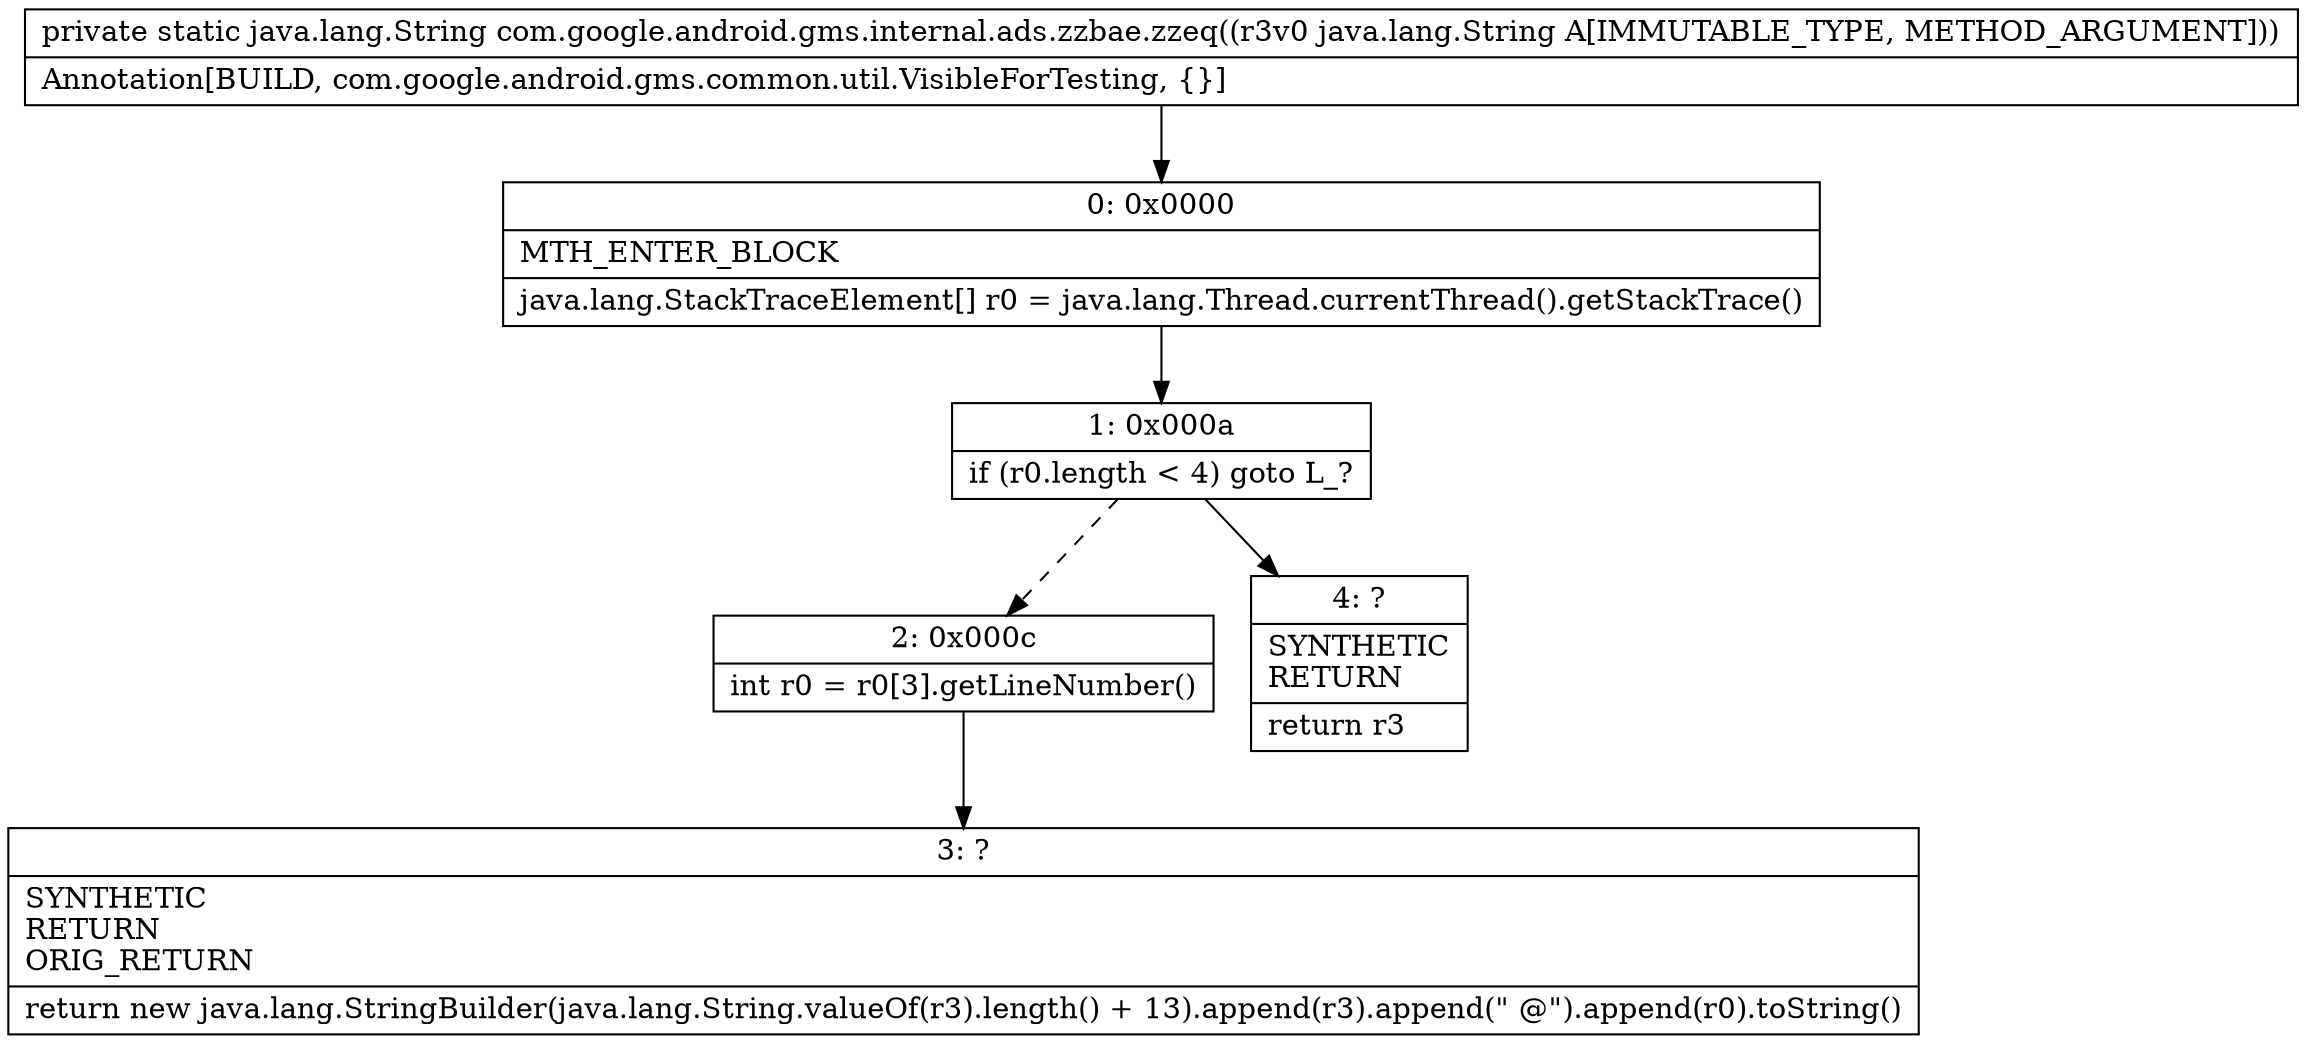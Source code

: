 digraph "CFG forcom.google.android.gms.internal.ads.zzbae.zzeq(Ljava\/lang\/String;)Ljava\/lang\/String;" {
Node_0 [shape=record,label="{0\:\ 0x0000|MTH_ENTER_BLOCK\l|java.lang.StackTraceElement[] r0 = java.lang.Thread.currentThread().getStackTrace()\l}"];
Node_1 [shape=record,label="{1\:\ 0x000a|if (r0.length \< 4) goto L_?\l}"];
Node_2 [shape=record,label="{2\:\ 0x000c|int r0 = r0[3].getLineNumber()\l}"];
Node_3 [shape=record,label="{3\:\ ?|SYNTHETIC\lRETURN\lORIG_RETURN\l|return new java.lang.StringBuilder(java.lang.String.valueOf(r3).length() + 13).append(r3).append(\" @\").append(r0).toString()\l}"];
Node_4 [shape=record,label="{4\:\ ?|SYNTHETIC\lRETURN\l|return r3\l}"];
MethodNode[shape=record,label="{private static java.lang.String com.google.android.gms.internal.ads.zzbae.zzeq((r3v0 java.lang.String A[IMMUTABLE_TYPE, METHOD_ARGUMENT]))  | Annotation[BUILD, com.google.android.gms.common.util.VisibleForTesting, \{\}]\l}"];
MethodNode -> Node_0;
Node_0 -> Node_1;
Node_1 -> Node_2[style=dashed];
Node_1 -> Node_4;
Node_2 -> Node_3;
}

